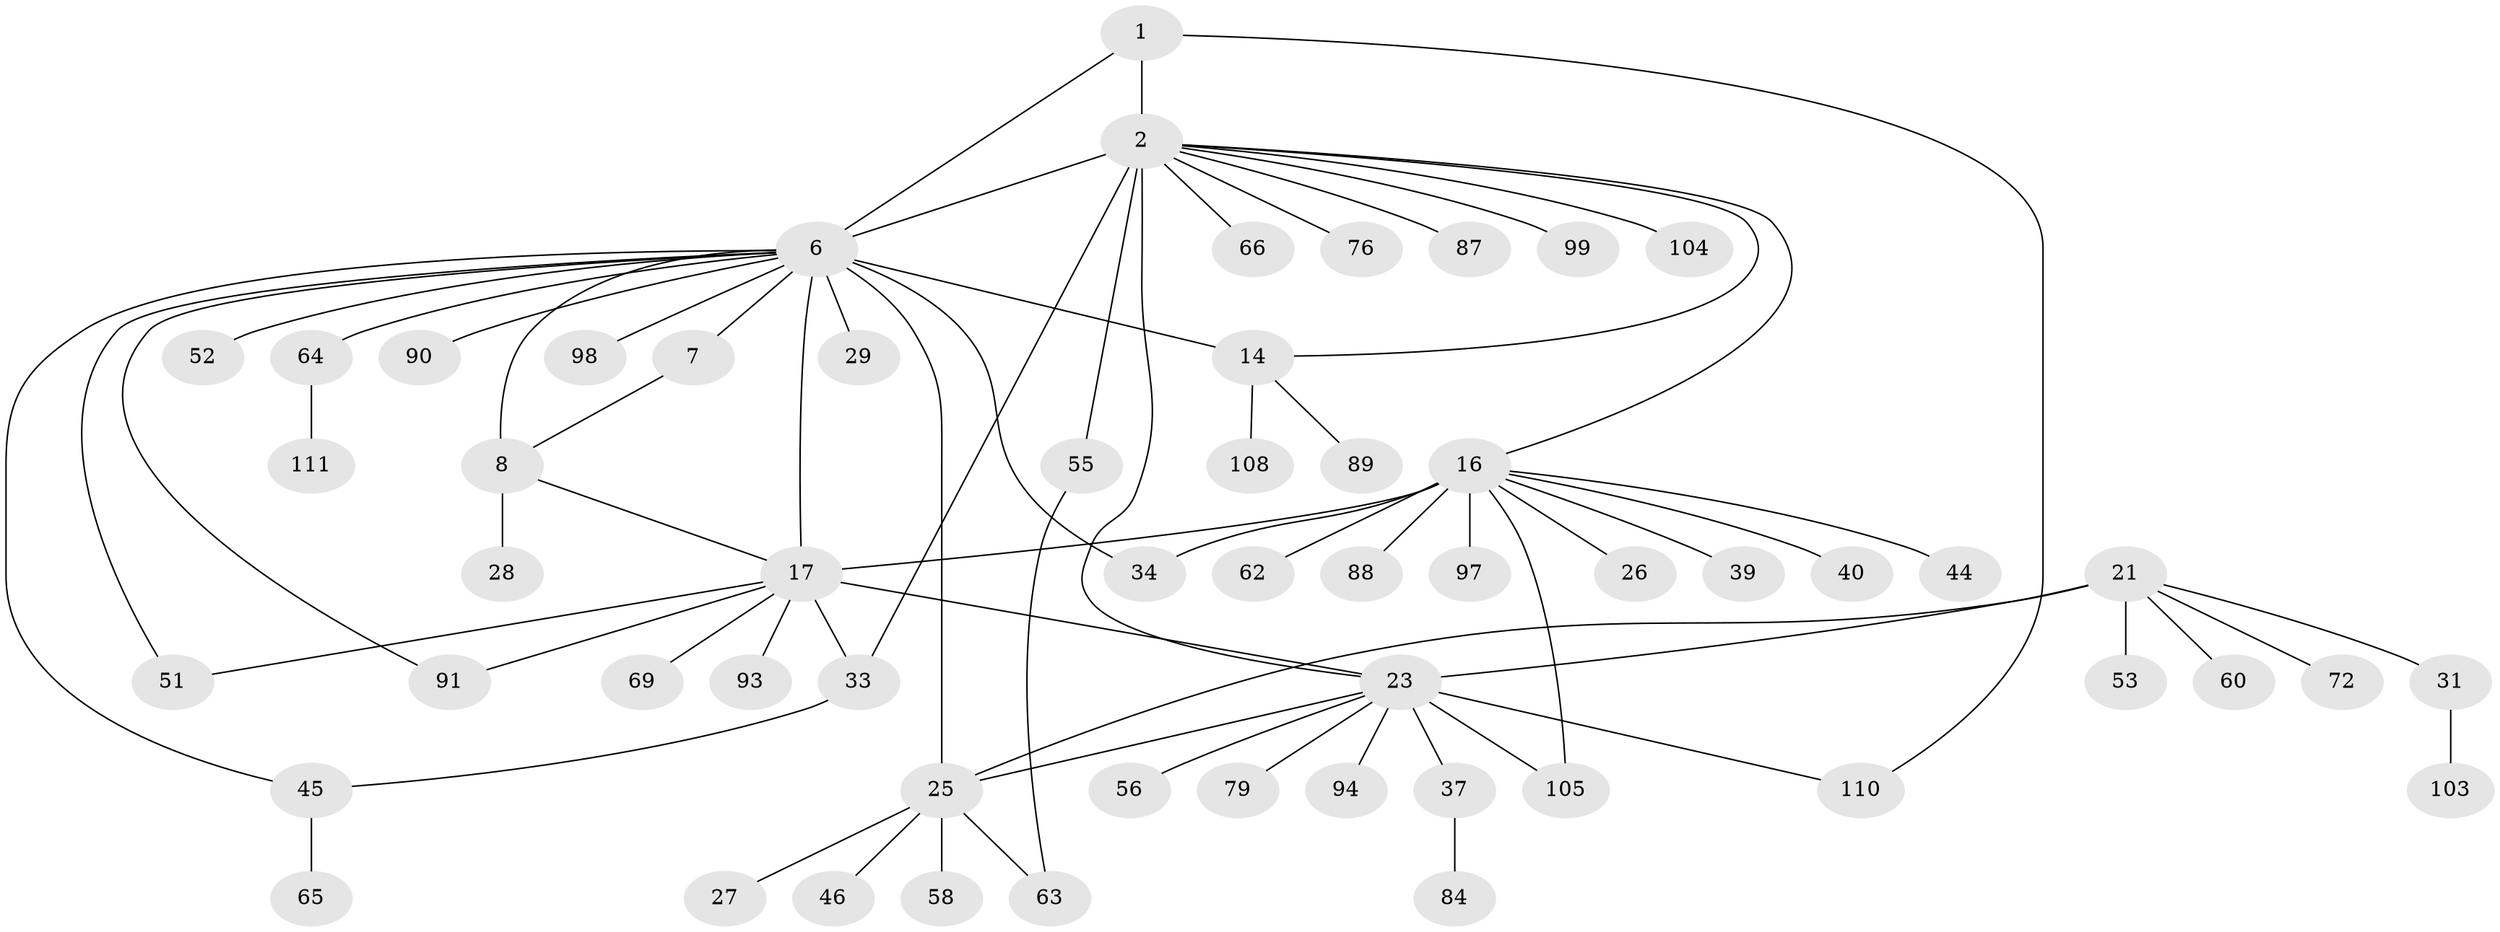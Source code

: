 // original degree distribution, {5: 0.008771929824561403, 9: 0.008771929824561403, 6: 0.05263157894736842, 11: 0.03508771929824561, 8: 0.02631578947368421, 7: 0.043859649122807015, 4: 0.043859649122807015, 12: 0.017543859649122806, 10: 0.008771929824561403, 1: 0.5350877192982456, 3: 0.03508771929824561, 2: 0.18421052631578946}
// Generated by graph-tools (version 1.1) at 2025/15/03/09/25 04:15:43]
// undirected, 57 vertices, 72 edges
graph export_dot {
graph [start="1"]
  node [color=gray90,style=filled];
  1 [super="+3"];
  2 [super="+12+86+4+5"];
  6 [super="+36+9+47+30+10"];
  7 [super="+75+70"];
  8;
  14 [super="+32"];
  16 [super="+101+18"];
  17 [super="+20"];
  21 [super="+22"];
  23 [super="+38+82+24"];
  25 [super="+42"];
  26;
  27 [super="+80+109"];
  28;
  29;
  31;
  33;
  34;
  37;
  39;
  40;
  44;
  45;
  46;
  51;
  52;
  53;
  55 [super="+78"];
  56;
  58;
  60;
  62;
  63;
  64 [super="+85+67"];
  65 [super="+107"];
  66;
  69;
  72;
  76 [super="+77"];
  79;
  84 [super="+96"];
  87 [super="+95"];
  88;
  89;
  90;
  91;
  93 [super="+102"];
  94;
  97;
  98;
  99;
  103;
  104;
  105;
  108;
  110;
  111;
  1 -- 2 [weight=6];
  1 -- 110;
  1 -- 6 [weight=2];
  2 -- 55;
  2 -- 76;
  2 -- 87;
  2 -- 33 [weight=2];
  2 -- 66;
  2 -- 14;
  2 -- 16;
  2 -- 23;
  2 -- 6 [weight=4];
  2 -- 104;
  2 -- 99;
  6 -- 7 [weight=3];
  6 -- 8 [weight=3];
  6 -- 51;
  6 -- 52;
  6 -- 25 [weight=3];
  6 -- 64;
  6 -- 98;
  6 -- 34;
  6 -- 45;
  6 -- 14 [weight=3];
  6 -- 17;
  6 -- 90;
  6 -- 91;
  6 -- 29;
  7 -- 8;
  8 -- 28;
  8 -- 17;
  14 -- 89;
  14 -- 108;
  16 -- 17 [weight=6];
  16 -- 44;
  16 -- 97;
  16 -- 34;
  16 -- 39;
  16 -- 40;
  16 -- 105;
  16 -- 88;
  16 -- 26;
  16 -- 62;
  17 -- 33;
  17 -- 69;
  17 -- 51;
  17 -- 91;
  17 -- 93;
  17 -- 23;
  21 -- 23 [weight=4];
  21 -- 25 [weight=2];
  21 -- 72;
  21 -- 53;
  21 -- 60;
  21 -- 31;
  23 -- 25 [weight=2];
  23 -- 79;
  23 -- 37;
  23 -- 105;
  23 -- 110;
  23 -- 56;
  23 -- 94;
  25 -- 27;
  25 -- 46;
  25 -- 63;
  25 -- 58;
  31 -- 103;
  33 -- 45;
  37 -- 84;
  45 -- 65;
  55 -- 63;
  64 -- 111;
}
